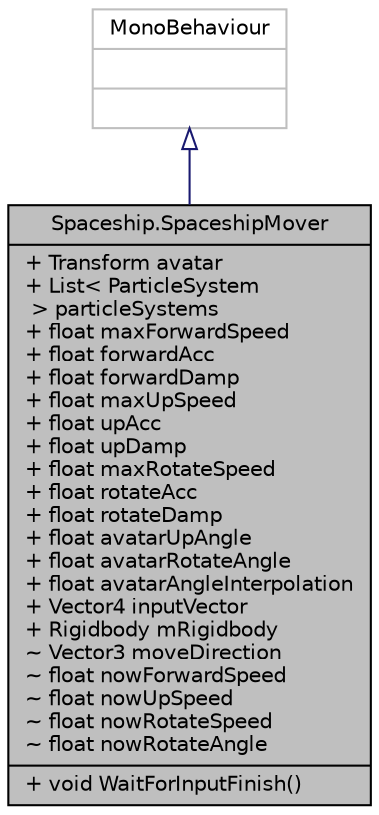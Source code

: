 digraph "Spaceship.SpaceshipMover"
{
 // INTERACTIVE_SVG=YES
 // LATEX_PDF_SIZE
  edge [fontname="Helvetica",fontsize="10",labelfontname="Helvetica",labelfontsize="10"];
  node [fontname="Helvetica",fontsize="10",shape=record];
  Node1 [label="{Spaceship.SpaceshipMover\n|+ Transform avatar\l+ List\< ParticleSystem\l \> particleSystems\l+ float maxForwardSpeed\l+ float forwardAcc\l+ float forwardDamp\l+ float maxUpSpeed\l+ float upAcc\l+ float upDamp\l+ float maxRotateSpeed\l+ float rotateAcc\l+ float rotateDamp\l+ float avatarUpAngle\l+ float avatarRotateAngle\l+ float avatarAngleInterpolation\l+ Vector4 inputVector\l+ Rigidbody mRigidbody\l~ Vector3 moveDirection\l~ float nowForwardSpeed\l~ float nowUpSpeed\l~ float nowRotateSpeed\l~ float nowRotateAngle\l|+ void WaitForInputFinish()\l}",height=0.2,width=0.4,color="black", fillcolor="grey75", style="filled", fontcolor="black",tooltip=" "];
  Node2 -> Node1 [dir="back",color="midnightblue",fontsize="10",style="solid",arrowtail="onormal",fontname="Helvetica"];
  Node2 [label="{MonoBehaviour\n||}",height=0.2,width=0.4,color="grey75", fillcolor="white", style="filled",tooltip=" "];
}
